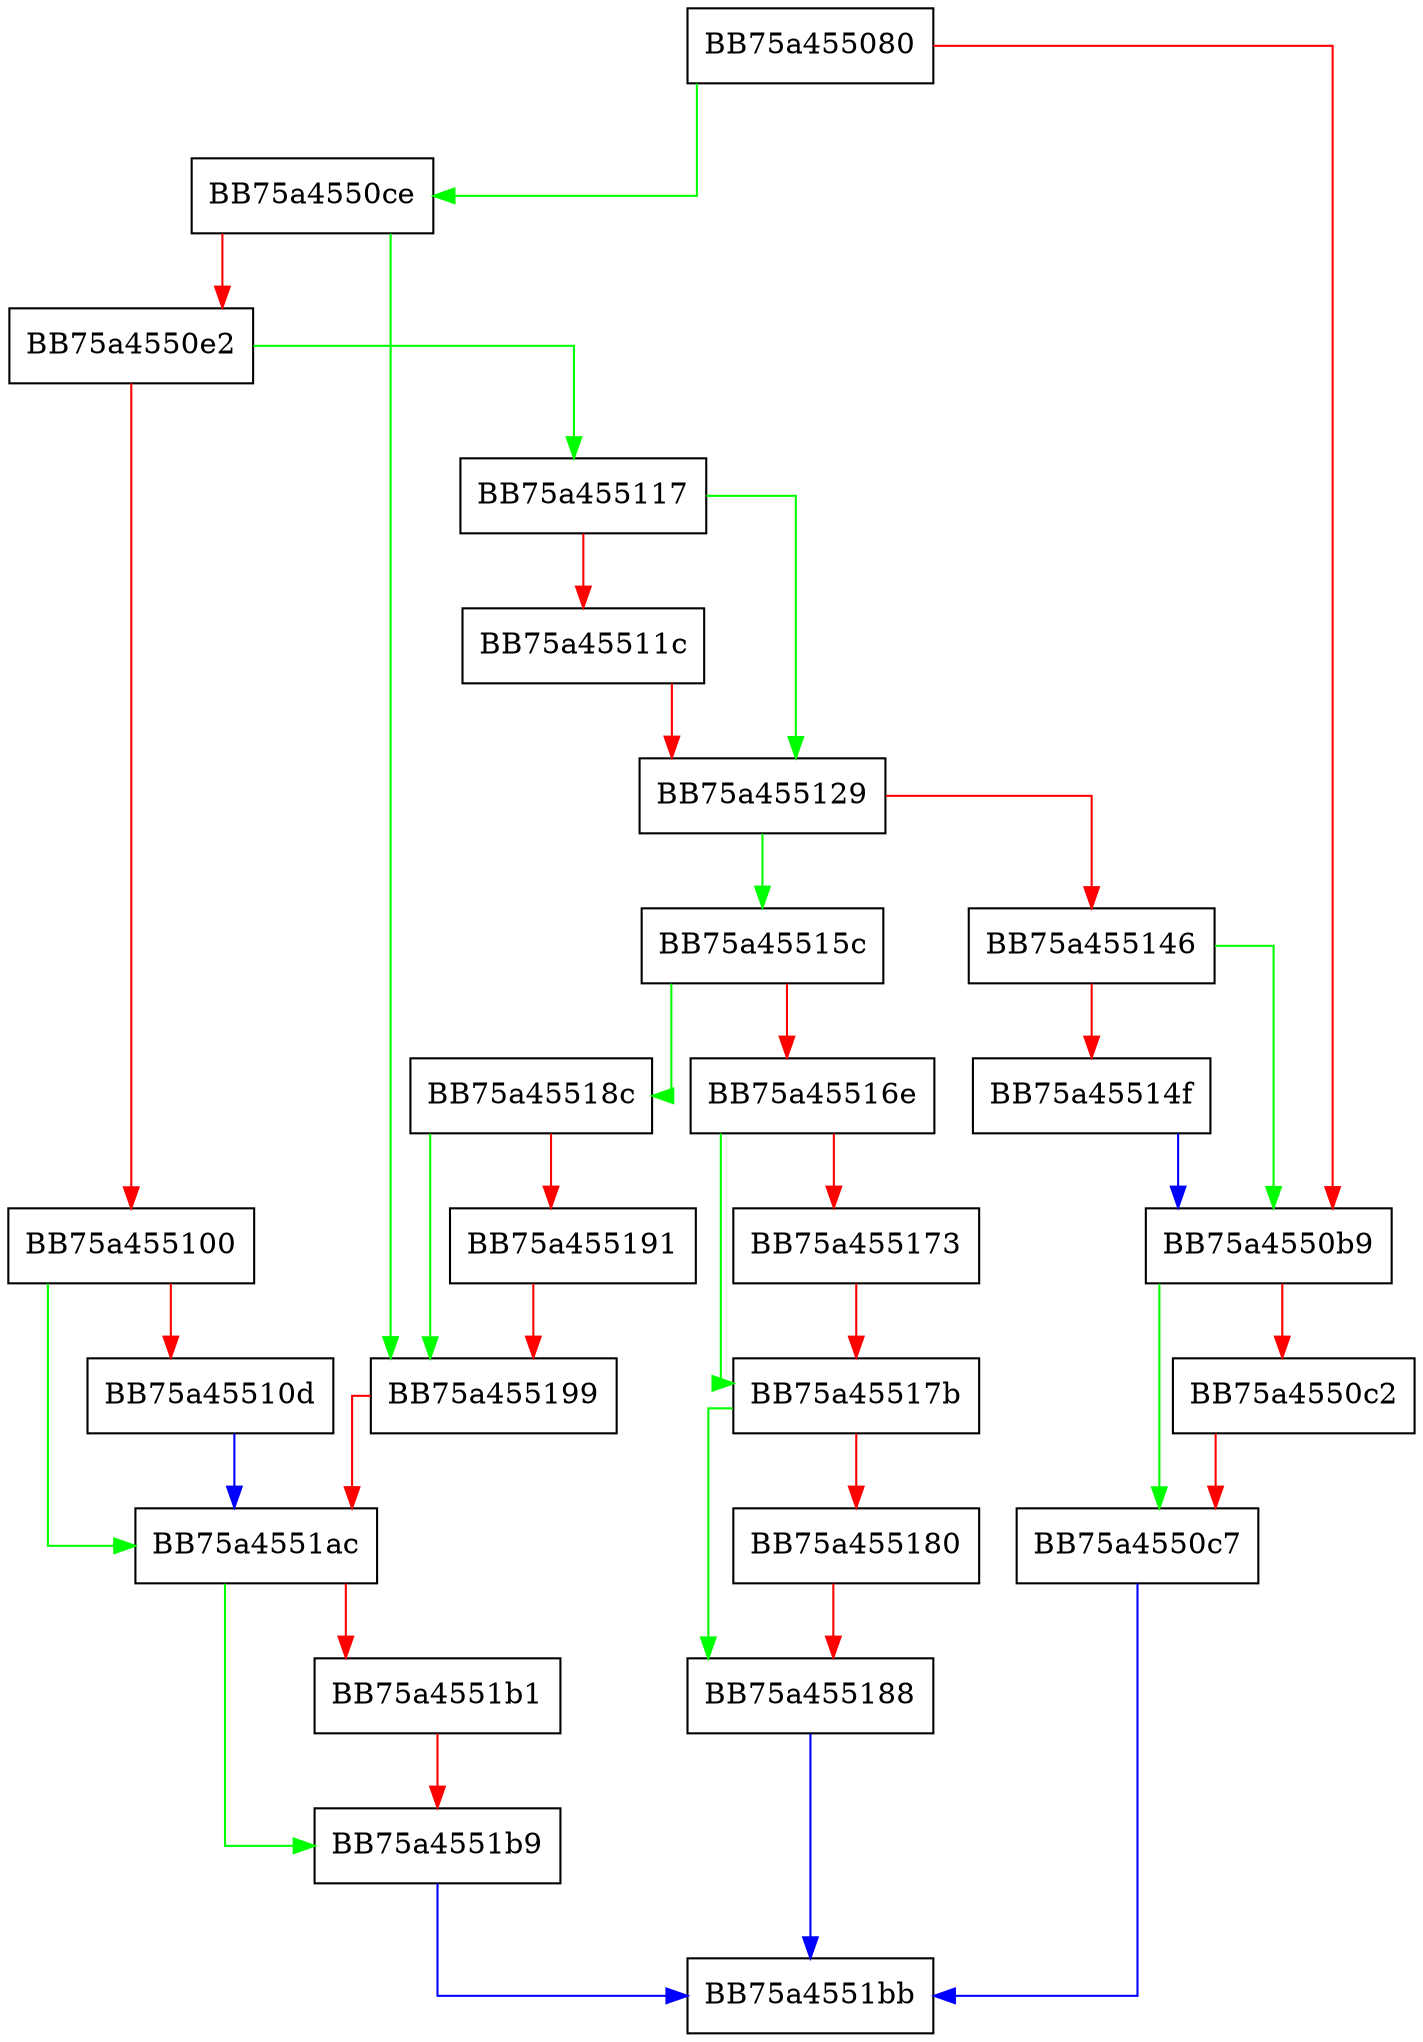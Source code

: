 digraph UtilLoadSystemLibrary {
  node [shape="box"];
  graph [splines=ortho];
  BB75a455080 -> BB75a4550ce [color="green"];
  BB75a455080 -> BB75a4550b9 [color="red"];
  BB75a4550b9 -> BB75a4550c7 [color="green"];
  BB75a4550b9 -> BB75a4550c2 [color="red"];
  BB75a4550c2 -> BB75a4550c7 [color="red"];
  BB75a4550c7 -> BB75a4551bb [color="blue"];
  BB75a4550ce -> BB75a455199 [color="green"];
  BB75a4550ce -> BB75a4550e2 [color="red"];
  BB75a4550e2 -> BB75a455117 [color="green"];
  BB75a4550e2 -> BB75a455100 [color="red"];
  BB75a455100 -> BB75a4551ac [color="green"];
  BB75a455100 -> BB75a45510d [color="red"];
  BB75a45510d -> BB75a4551ac [color="blue"];
  BB75a455117 -> BB75a455129 [color="green"];
  BB75a455117 -> BB75a45511c [color="red"];
  BB75a45511c -> BB75a455129 [color="red"];
  BB75a455129 -> BB75a45515c [color="green"];
  BB75a455129 -> BB75a455146 [color="red"];
  BB75a455146 -> BB75a4550b9 [color="green"];
  BB75a455146 -> BB75a45514f [color="red"];
  BB75a45514f -> BB75a4550b9 [color="blue"];
  BB75a45515c -> BB75a45518c [color="green"];
  BB75a45515c -> BB75a45516e [color="red"];
  BB75a45516e -> BB75a45517b [color="green"];
  BB75a45516e -> BB75a455173 [color="red"];
  BB75a455173 -> BB75a45517b [color="red"];
  BB75a45517b -> BB75a455188 [color="green"];
  BB75a45517b -> BB75a455180 [color="red"];
  BB75a455180 -> BB75a455188 [color="red"];
  BB75a455188 -> BB75a4551bb [color="blue"];
  BB75a45518c -> BB75a455199 [color="green"];
  BB75a45518c -> BB75a455191 [color="red"];
  BB75a455191 -> BB75a455199 [color="red"];
  BB75a455199 -> BB75a4551ac [color="red"];
  BB75a4551ac -> BB75a4551b9 [color="green"];
  BB75a4551ac -> BB75a4551b1 [color="red"];
  BB75a4551b1 -> BB75a4551b9 [color="red"];
  BB75a4551b9 -> BB75a4551bb [color="blue"];
}